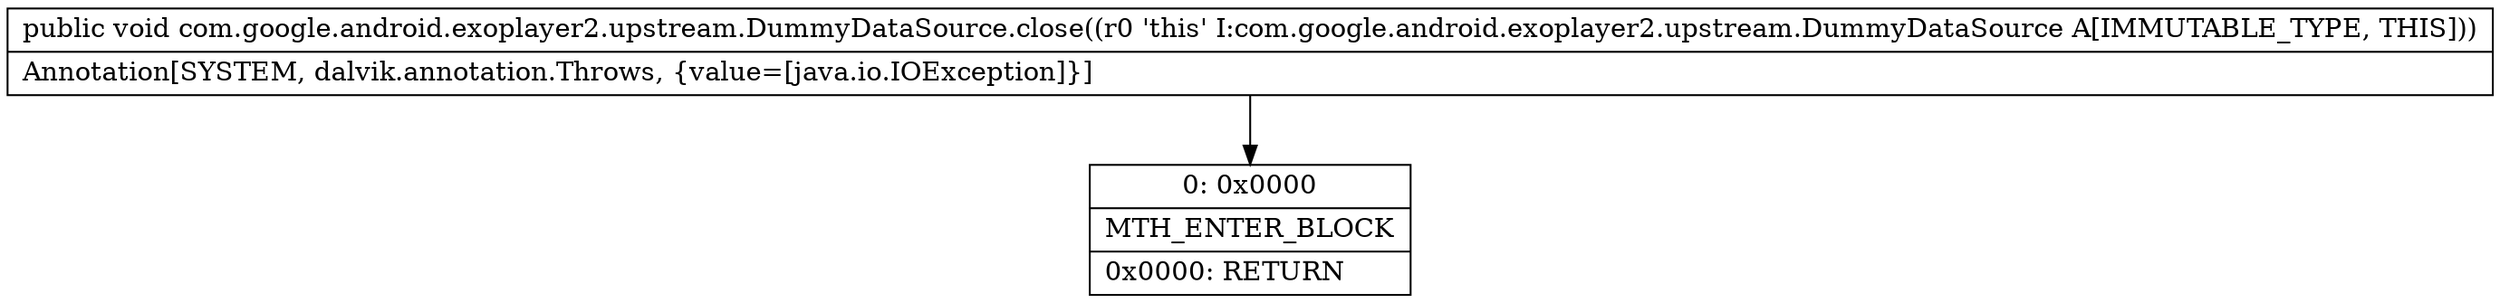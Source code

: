 digraph "CFG forcom.google.android.exoplayer2.upstream.DummyDataSource.close()V" {
Node_0 [shape=record,label="{0\:\ 0x0000|MTH_ENTER_BLOCK\l|0x0000: RETURN   \l}"];
MethodNode[shape=record,label="{public void com.google.android.exoplayer2.upstream.DummyDataSource.close((r0 'this' I:com.google.android.exoplayer2.upstream.DummyDataSource A[IMMUTABLE_TYPE, THIS]))  | Annotation[SYSTEM, dalvik.annotation.Throws, \{value=[java.io.IOException]\}]\l}"];
MethodNode -> Node_0;
}

